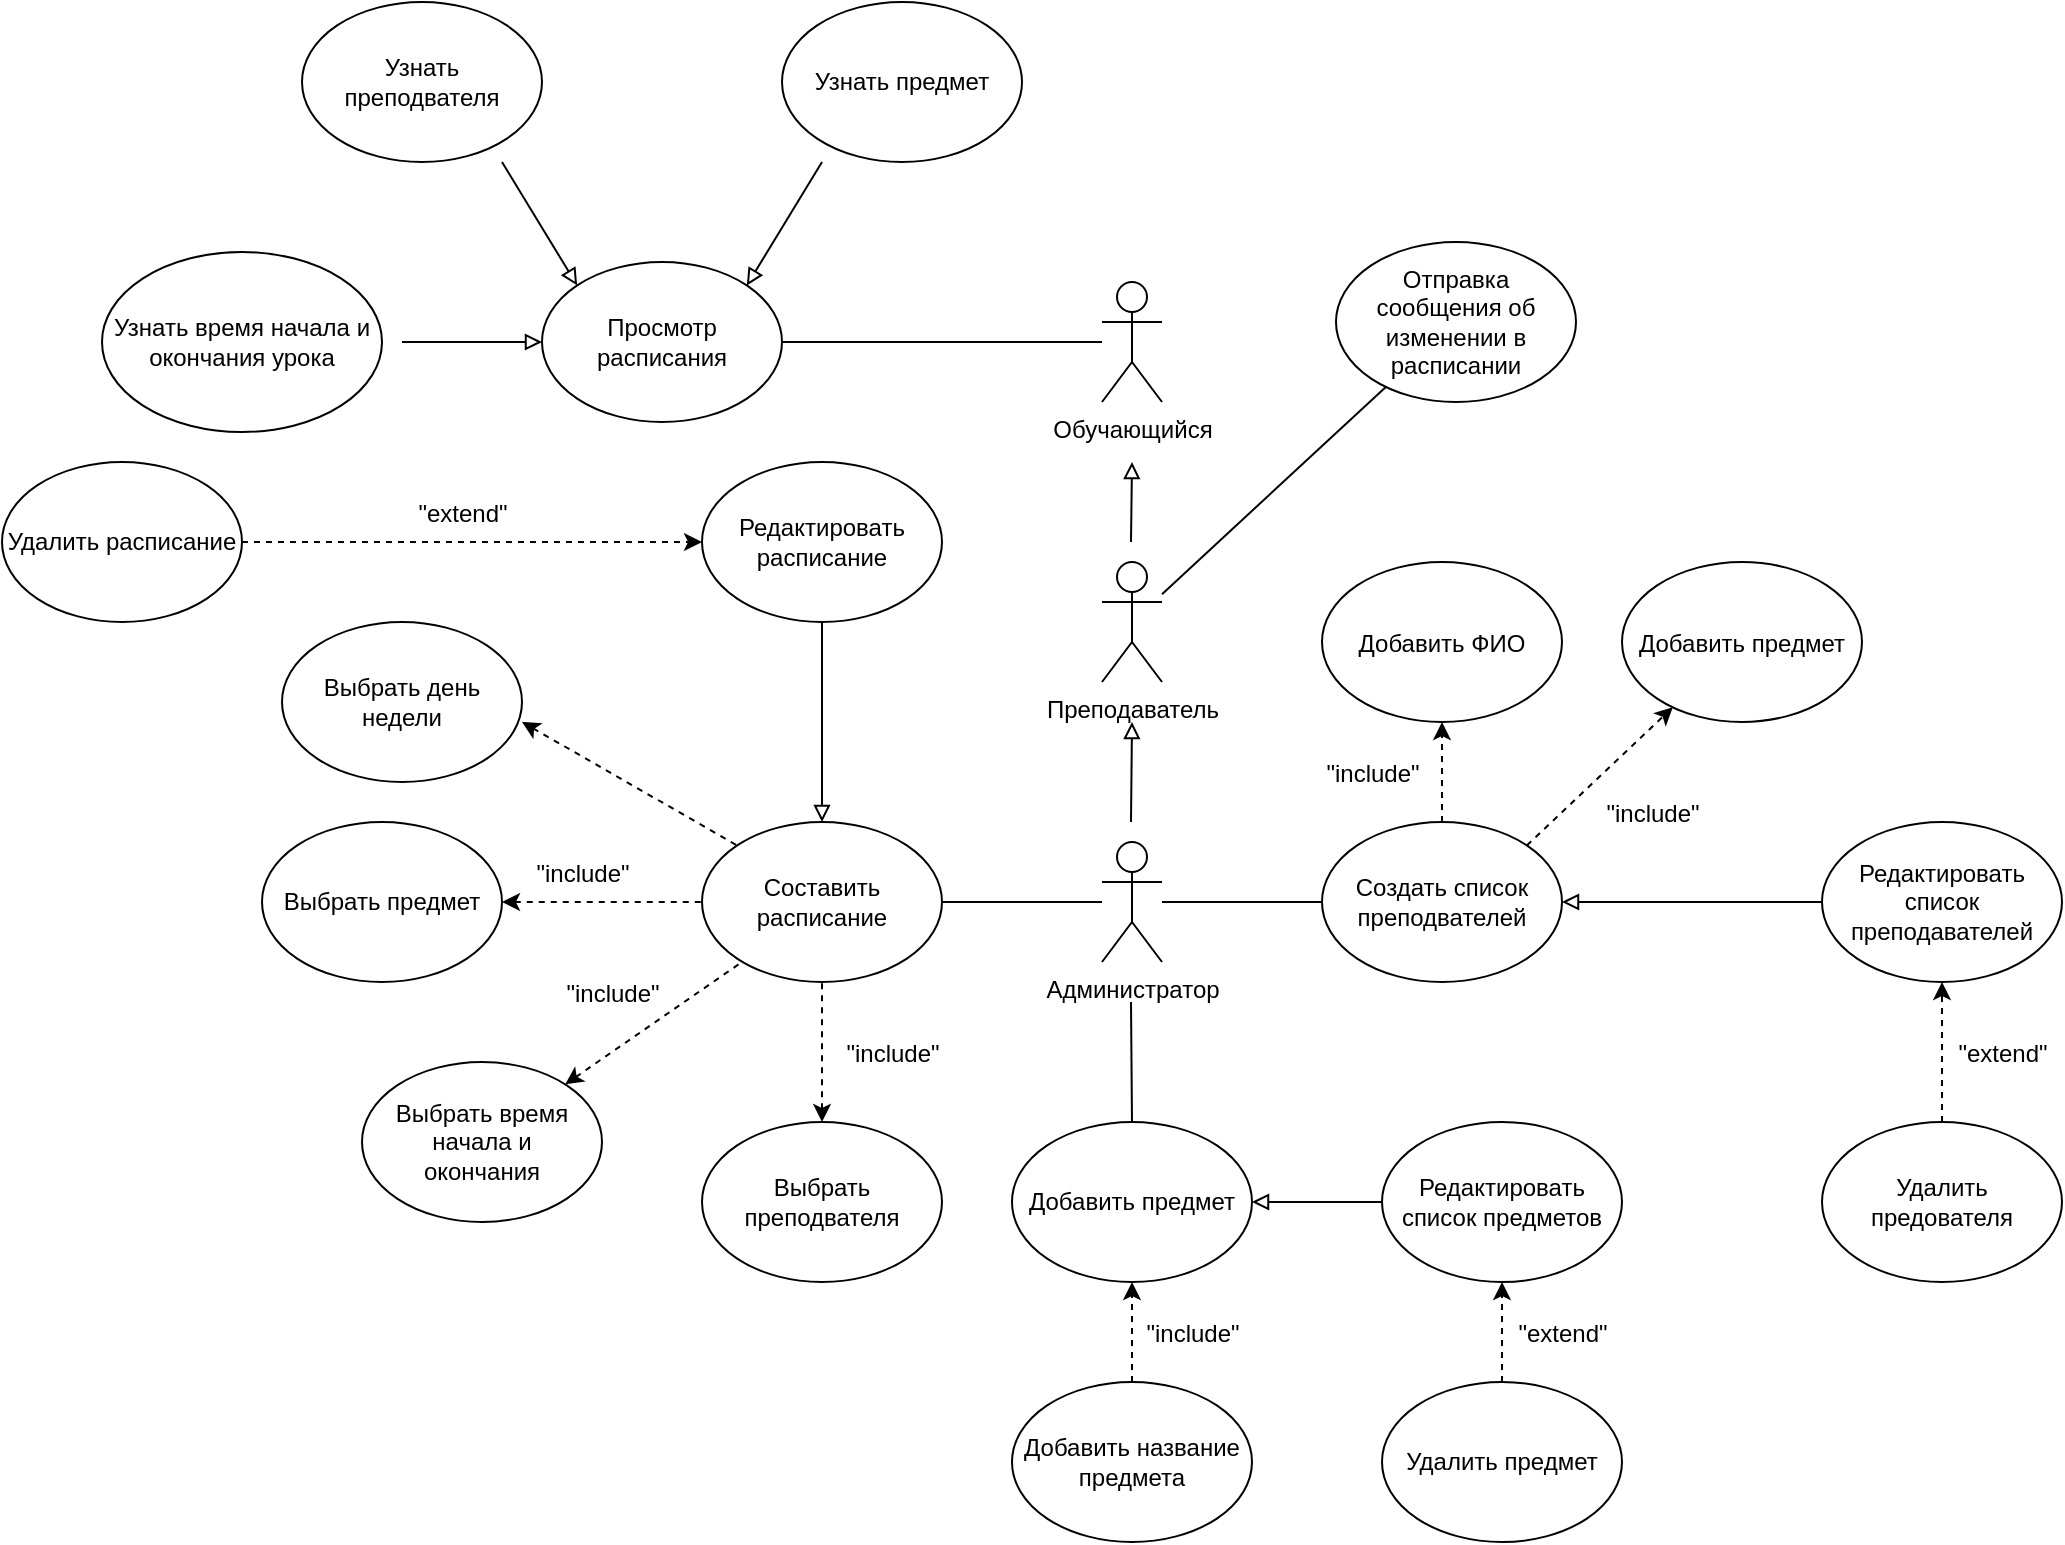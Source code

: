 <mxfile version="15.7.4" type="github"><diagram id="U9YUFdOewFuoNrLno5C7" name="Page-1"><mxGraphModel dx="1240" dy="1812" grid="1" gridSize="10" guides="1" tooltips="1" connect="1" arrows="1" fold="1" page="1" pageScale="1" pageWidth="827" pageHeight="1169" math="0" shadow="0"><root><mxCell id="0"/><mxCell id="1" parent="0"/><mxCell id="TM5iR6sep-qzJjjhXm-r-1" value="Обучающийся" style="shape=umlActor;verticalLabelPosition=bottom;verticalAlign=top;html=1;outlineConnect=0;strokeWidth=1;" vertex="1" parent="1"><mxGeometry x="590" y="70" width="30" height="60" as="geometry"/></mxCell><mxCell id="TM5iR6sep-qzJjjhXm-r-2" value="Администратор" style="shape=umlActor;verticalLabelPosition=bottom;verticalAlign=top;html=1;outlineConnect=0;strokeWidth=1;" vertex="1" parent="1"><mxGeometry x="590" y="350" width="30" height="60" as="geometry"/></mxCell><mxCell id="TM5iR6sep-qzJjjhXm-r-4" value="Просмотр расписания" style="ellipse;whiteSpace=wrap;html=1;strokeWidth=1;" vertex="1" parent="1"><mxGeometry x="310" y="60" width="120" height="80" as="geometry"/></mxCell><mxCell id="TM5iR6sep-qzJjjhXm-r-6" value="" style="endArrow=none;html=1;rounded=0;entryX=1;entryY=0.5;entryDx=0;entryDy=0;strokeWidth=1;" edge="1" parent="1" target="TM5iR6sep-qzJjjhXm-r-4"><mxGeometry width="50" height="50" relative="1" as="geometry"><mxPoint x="590" y="100" as="sourcePoint"/><mxPoint x="440" y="200" as="targetPoint"/></mxGeometry></mxCell><mxCell id="TM5iR6sep-qzJjjhXm-r-7" value="Преподаватель" style="shape=umlActor;verticalLabelPosition=bottom;verticalAlign=top;html=1;outlineConnect=0;strokeWidth=1;" vertex="1" parent="1"><mxGeometry x="590" y="210" width="30" height="60" as="geometry"/></mxCell><mxCell id="TM5iR6sep-qzJjjhXm-r-8" value="" style="endArrow=block;html=1;rounded=0;endFill=0;strokeWidth=1;" edge="1" parent="1"><mxGeometry width="50" height="50" relative="1" as="geometry"><mxPoint x="604.5" y="200" as="sourcePoint"/><mxPoint x="605" y="160" as="targetPoint"/></mxGeometry></mxCell><mxCell id="TM5iR6sep-qzJjjhXm-r-10" value="Узнать преподвателя" style="ellipse;whiteSpace=wrap;html=1;strokeWidth=1;" vertex="1" parent="1"><mxGeometry x="190" y="-70" width="120" height="80" as="geometry"/></mxCell><mxCell id="TM5iR6sep-qzJjjhXm-r-11" value="Узнать предмет" style="ellipse;whiteSpace=wrap;html=1;strokeWidth=1;" vertex="1" parent="1"><mxGeometry x="430" y="-70" width="120" height="80" as="geometry"/></mxCell><mxCell id="TM5iR6sep-qzJjjhXm-r-12" value="" style="endArrow=block;html=1;rounded=0;endFill=0;entryX=1;entryY=0;entryDx=0;entryDy=0;strokeWidth=1;" edge="1" parent="1" target="TM5iR6sep-qzJjjhXm-r-4"><mxGeometry width="50" height="50" relative="1" as="geometry"><mxPoint x="450" y="10" as="sourcePoint"/><mxPoint x="460.5" y="130" as="targetPoint"/></mxGeometry></mxCell><mxCell id="TM5iR6sep-qzJjjhXm-r-13" value="" style="endArrow=block;html=1;rounded=0;endFill=0;entryX=0;entryY=0;entryDx=0;entryDy=0;strokeWidth=1;" edge="1" parent="1" target="TM5iR6sep-qzJjjhXm-r-4"><mxGeometry width="50" height="50" relative="1" as="geometry"><mxPoint x="290" y="10" as="sourcePoint"/><mxPoint x="359.996" y="150.004" as="targetPoint"/></mxGeometry></mxCell><mxCell id="TM5iR6sep-qzJjjhXm-r-14" value="" style="endArrow=block;html=1;rounded=0;endFill=0;strokeWidth=1;" edge="1" parent="1"><mxGeometry width="50" height="50" relative="1" as="geometry"><mxPoint x="604.5" y="340" as="sourcePoint"/><mxPoint x="605" y="290" as="targetPoint"/></mxGeometry></mxCell><mxCell id="TM5iR6sep-qzJjjhXm-r-15" value="Узнать время начала и окончания урока" style="ellipse;whiteSpace=wrap;html=1;strokeWidth=1;" vertex="1" parent="1"><mxGeometry x="90" y="55" width="140" height="90" as="geometry"/></mxCell><mxCell id="TM5iR6sep-qzJjjhXm-r-16" value="" style="endArrow=block;html=1;rounded=0;endFill=0;entryX=0;entryY=0.5;entryDx=0;entryDy=0;strokeWidth=1;" edge="1" parent="1" target="TM5iR6sep-qzJjjhXm-r-4"><mxGeometry width="50" height="50" relative="1" as="geometry"><mxPoint x="240" y="100" as="sourcePoint"/><mxPoint x="337.574" y="138.284" as="targetPoint"/></mxGeometry></mxCell><mxCell id="TM5iR6sep-qzJjjhXm-r-17" value="" style="endArrow=none;html=1;rounded=0;strokeWidth=1;" edge="1" parent="1" source="TM5iR6sep-qzJjjhXm-r-18" target="TM5iR6sep-qzJjjhXm-r-7"><mxGeometry width="50" height="50" relative="1" as="geometry"><mxPoint x="520" y="240" as="sourcePoint"/><mxPoint x="580" y="240" as="targetPoint"/></mxGeometry></mxCell><mxCell id="TM5iR6sep-qzJjjhXm-r-18" value="Отправка сообщения об изменении в расписании" style="ellipse;whiteSpace=wrap;html=1;strokeWidth=1;" vertex="1" parent="1"><mxGeometry x="707" y="50" width="120" height="80" as="geometry"/></mxCell><mxCell id="TM5iR6sep-qzJjjhXm-r-19" value="Составить расписание" style="ellipse;whiteSpace=wrap;html=1;strokeWidth=1;" vertex="1" parent="1"><mxGeometry x="390" y="340" width="120" height="80" as="geometry"/></mxCell><mxCell id="TM5iR6sep-qzJjjhXm-r-20" value="Выбрать время начала и &lt;br&gt;окончания&lt;span style=&quot;color: rgba(0 , 0 , 0 , 0) ; font-family: monospace ; font-size: 0px&quot;&gt;%3CmxGraphModel%3E%3Croot%3E%3CmxCell%20id%3D%220%22%2F%3E%3CmxCell%20id%3D%221%22%20parent%3D%220%22%2F%3E%3CmxCell%20id%3D%222%22%20value%3D%22%D0%9F%D1%80%D0%BE%D1%81%D0%BC%D0%BE%D1%82%D1%80%20%D1%80%D0%B0%D1%81%D0%BF%D0%B8%D1%81%D0%B0%D0%BD%D0%B8%D1%8F%22%20style%3D%22ellipse%3BwhiteSpace%3Dwrap%3Bhtml%3D1%3B%22%20vertex%3D%221%22%20parent%3D%221%22%3E%3CmxGeometry%20x%3D%22310%22%20y%3D%2260%22%20width%3D%22120%22%20height%3D%2280%22%20as%3D%22geometry%22%2F%3E%3C%2FmxCell%3E%3C%2Froot%3E%3C%2FmxGraphModel%3E&lt;/span&gt;" style="ellipse;whiteSpace=wrap;html=1;strokeWidth=1;" vertex="1" parent="1"><mxGeometry x="220" y="460" width="120" height="80" as="geometry"/></mxCell><mxCell id="TM5iR6sep-qzJjjhXm-r-21" value="Выбрать преподвателя&lt;span style=&quot;color: rgba(0 , 0 , 0 , 0) ; font-family: monospace ; font-size: 0px&quot;&gt;%3CmxGraphModel%3E%3Croot%3E%3CmxCell%20id%3D%220%22%2F%3E%3CmxCell%20id%3D%221%22%20parent%3D%220%22%2F%3E%3CmxCell%20id%3D%222%22%20value%3D%22%D0%9F%D1%80%D0%BE%D1%81%D0%BC%D0%BE%D1%82%D1%80%20%D1%80%D0%B0%D1%81%D0%BF%D0%B8%D1%81%D0%B0%D0%BD%D0%B8%D1%8F%22%20style%3D%22ellipse%3BwhiteSpace%3Dwrap%3Bhtml%3D1%3B%22%20vertex%3D%221%22%20parent%3D%221%22%3E%3CmxGeometry%20x%3D%22310%22%20y%3D%2260%22%20width%3D%22120%22%20height%3D%2280%22%20as%3D%22geometry%22%2F%3E%3C%2FmxCell%3E%3C%2Froot%3E%3C%2FmxGraphMod&lt;/span&gt;" style="ellipse;whiteSpace=wrap;html=1;strokeWidth=1;" vertex="1" parent="1"><mxGeometry x="390" y="490" width="120" height="80" as="geometry"/></mxCell><mxCell id="TM5iR6sep-qzJjjhXm-r-22" value="Выбрать предмет&lt;span style=&quot;color: rgba(0 , 0 , 0 , 0) ; font-family: monospace ; font-size: 0px&quot;&gt;%3CmxGraphModel%3E%3Croot%3E%3CmxCell%20id%3D%220%22%2F%3E%3CmxCell%20id%3D%221%22%20parent%3D%220%22%2F%3E%3CmxCell%20id%3D%222%22%20value%3D%22%D0%9F%D1%80%D0%BE%D1%81%D0%BC%D0%BE%D1%82%D1%80%20%D1%80%D0%B0%D1%81%D0%BF%D0%B8%D1%81%D0%B0%D0%BD%D0%B8%D1%8F%22%20style%3D%22ellipse%3BwhiteSpace%3Dwrap%3Bhtml%3D1%3B%22%20vertex%3D%221%22%20parent%3D%221%22%3E%3CmxGeometry%20x%3D%22310%22%20y%3D%2260%22%20width%3D%22120%22%20height%3D%2280%22%20as%3D%22geometry%22%2F%3E%3C%2FmxCell%3E%3C%2Froot%3E%3C%2FmxGraphMod&lt;/span&gt;" style="ellipse;whiteSpace=wrap;html=1;strokeWidth=1;" vertex="1" parent="1"><mxGeometry x="170" y="340" width="120" height="80" as="geometry"/></mxCell><mxCell id="TM5iR6sep-qzJjjhXm-r-23" value="" style="endArrow=none;dashed=1;html=1;strokeWidth=1;rounded=0;endFill=0;startArrow=classic;startFill=1;exitX=1;exitY=0.5;exitDx=0;exitDy=0;entryX=0;entryY=0.5;entryDx=0;entryDy=0;" edge="1" parent="1" source="TM5iR6sep-qzJjjhXm-r-22" target="TM5iR6sep-qzJjjhXm-r-19"><mxGeometry width="50" height="50" relative="1" as="geometry"><mxPoint x="300" y="380" as="sourcePoint"/><mxPoint x="380" y="380" as="targetPoint"/></mxGeometry></mxCell><mxCell id="TM5iR6sep-qzJjjhXm-r-24" value="&lt;h3&gt;&lt;font style=&quot;font-weight: normal ; font-size: 12px&quot;&gt;&quot;include&quot;&lt;/font&gt;&lt;/h3&gt;" style="text;html=1;align=center;verticalAlign=middle;resizable=0;points=[];autosize=1;strokeColor=none;fillColor=none;strokeWidth=1;" vertex="1" parent="1"><mxGeometry x="300" y="340" width="60" height="50" as="geometry"/></mxCell><mxCell id="TM5iR6sep-qzJjjhXm-r-27" value="&lt;h3&gt;&lt;font style=&quot;font-weight: normal ; font-size: 12px&quot;&gt;&quot;include&quot;&lt;/font&gt;&lt;/h3&gt;" style="text;html=1;align=center;verticalAlign=middle;resizable=0;points=[];autosize=1;strokeColor=none;fillColor=none;rotation=0;strokeWidth=1;" vertex="1" parent="1"><mxGeometry x="315" y="400" width="60" height="50" as="geometry"/></mxCell><mxCell id="TM5iR6sep-qzJjjhXm-r-28" value="&lt;h3&gt;&lt;font style=&quot;font-weight: normal ; font-size: 12px&quot;&gt;&quot;include&quot;&lt;/font&gt;&lt;/h3&gt;" style="text;html=1;align=center;verticalAlign=middle;resizable=0;points=[];autosize=1;strokeColor=none;fillColor=none;rotation=0;strokeWidth=1;" vertex="1" parent="1"><mxGeometry x="455" y="430" width="60" height="50" as="geometry"/></mxCell><mxCell id="TM5iR6sep-qzJjjhXm-r-29" value="" style="endArrow=none;html=1;rounded=0;fontFamily=Times New Roman;exitX=1;exitY=0.5;exitDx=0;exitDy=0;strokeWidth=1;" edge="1" parent="1" source="TM5iR6sep-qzJjjhXm-r-19"><mxGeometry width="50" height="50" relative="1" as="geometry"><mxPoint x="390" y="450" as="sourcePoint"/><mxPoint x="590" y="380" as="targetPoint"/></mxGeometry></mxCell><mxCell id="TM5iR6sep-qzJjjhXm-r-30" value="" style="endArrow=none;dashed=1;html=1;strokeWidth=1;rounded=0;endFill=0;startArrow=classic;startFill=1;" edge="1" parent="1" source="TM5iR6sep-qzJjjhXm-r-20"><mxGeometry width="50" height="50" relative="1" as="geometry"><mxPoint x="320" y="410" as="sourcePoint"/><mxPoint x="410" y="410" as="targetPoint"/></mxGeometry></mxCell><mxCell id="TM5iR6sep-qzJjjhXm-r-31" value="" style="endArrow=none;dashed=1;html=1;strokeWidth=1;rounded=0;endFill=0;startArrow=classic;startFill=1;exitX=0.5;exitY=0;exitDx=0;exitDy=0;entryX=0.5;entryY=1;entryDx=0;entryDy=0;" edge="1" parent="1" source="TM5iR6sep-qzJjjhXm-r-21" target="TM5iR6sep-qzJjjhXm-r-19"><mxGeometry width="50" height="50" relative="1" as="geometry"><mxPoint x="331.619" y="481.187" as="sourcePoint"/><mxPoint x="420" y="420" as="targetPoint"/></mxGeometry></mxCell><mxCell id="TM5iR6sep-qzJjjhXm-r-32" value="&lt;font face=&quot;Helvetica&quot;&gt;Создать список преподвателей&lt;/font&gt;" style="ellipse;whiteSpace=wrap;html=1;fontFamily=Times New Roman;strokeWidth=1;" vertex="1" parent="1"><mxGeometry x="700" y="340" width="120" height="80" as="geometry"/></mxCell><mxCell id="TM5iR6sep-qzJjjhXm-r-33" value="" style="endArrow=none;html=1;rounded=0;fontFamily=Times New Roman;strokeWidth=1;entryX=0;entryY=0.5;entryDx=0;entryDy=0;" edge="1" parent="1" target="TM5iR6sep-qzJjjhXm-r-32"><mxGeometry width="50" height="50" relative="1" as="geometry"><mxPoint x="620" y="380" as="sourcePoint"/><mxPoint x="700" y="379.5" as="targetPoint"/></mxGeometry></mxCell><mxCell id="TM5iR6sep-qzJjjhXm-r-35" value="&lt;font style=&quot;font-size: 12px&quot;&gt;Добавить ФИО&lt;/font&gt;" style="ellipse;whiteSpace=wrap;html=1;fontFamily=Helvetica;fontSize=14;strokeWidth=1;" vertex="1" parent="1"><mxGeometry x="700" y="210" width="120" height="80" as="geometry"/></mxCell><mxCell id="TM5iR6sep-qzJjjhXm-r-36" value="&lt;font style=&quot;font-size: 12px&quot;&gt;Добавить предмет&lt;/font&gt;" style="ellipse;whiteSpace=wrap;html=1;fontFamily=Helvetica;fontSize=14;strokeWidth=1;" vertex="1" parent="1"><mxGeometry x="850" y="210" width="120" height="80" as="geometry"/></mxCell><mxCell id="TM5iR6sep-qzJjjhXm-r-37" value="" style="endArrow=classic;html=1;rounded=0;fontFamily=Helvetica;fontSize=12;strokeWidth=1;entryX=0.5;entryY=1;entryDx=0;entryDy=0;exitX=0.5;exitY=0;exitDx=0;exitDy=0;dashed=1;" edge="1" parent="1" source="TM5iR6sep-qzJjjhXm-r-32" target="TM5iR6sep-qzJjjhXm-r-35"><mxGeometry width="50" height="50" relative="1" as="geometry"><mxPoint x="600" y="300" as="sourcePoint"/><mxPoint x="650" y="250" as="targetPoint"/></mxGeometry></mxCell><mxCell id="TM5iR6sep-qzJjjhXm-r-38" value="" style="endArrow=classic;html=1;rounded=0;fontFamily=Helvetica;fontSize=12;strokeWidth=1;exitX=1;exitY=0;exitDx=0;exitDy=0;dashed=1;" edge="1" parent="1" source="TM5iR6sep-qzJjjhXm-r-32" target="TM5iR6sep-qzJjjhXm-r-36"><mxGeometry width="50" height="50" relative="1" as="geometry"><mxPoint x="770" y="350" as="sourcePoint"/><mxPoint x="770" y="300" as="targetPoint"/></mxGeometry></mxCell><mxCell id="TM5iR6sep-qzJjjhXm-r-39" value="&lt;h3&gt;&lt;font style=&quot;font-weight: normal ; font-size: 12px&quot;&gt;&quot;include&quot;&lt;/font&gt;&lt;/h3&gt;" style="text;html=1;align=center;verticalAlign=middle;resizable=0;points=[];autosize=1;strokeColor=none;fillColor=none;rotation=0;strokeWidth=1;" vertex="1" parent="1"><mxGeometry x="695" y="290" width="60" height="50" as="geometry"/></mxCell><mxCell id="TM5iR6sep-qzJjjhXm-r-40" value="&lt;h3&gt;&lt;font style=&quot;font-weight: normal ; font-size: 12px&quot;&gt;&quot;include&quot;&lt;/font&gt;&lt;/h3&gt;" style="text;html=1;align=center;verticalAlign=middle;resizable=0;points=[];autosize=1;strokeColor=none;fillColor=none;rotation=0;strokeWidth=1;" vertex="1" parent="1"><mxGeometry x="835" y="310" width="60" height="50" as="geometry"/></mxCell><mxCell id="TM5iR6sep-qzJjjhXm-r-41" value="Добавить предмет" style="ellipse;whiteSpace=wrap;html=1;fontFamily=Helvetica;fontSize=12;strokeWidth=1;" vertex="1" parent="1"><mxGeometry x="545" y="490" width="120" height="80" as="geometry"/></mxCell><mxCell id="TM5iR6sep-qzJjjhXm-r-42" value="" style="endArrow=none;html=1;rounded=0;fontFamily=Helvetica;fontSize=12;strokeWidth=1;exitX=0.5;exitY=0;exitDx=0;exitDy=0;" edge="1" parent="1" source="TM5iR6sep-qzJjjhXm-r-41"><mxGeometry width="50" height="50" relative="1" as="geometry"><mxPoint x="604.5" y="480" as="sourcePoint"/><mxPoint x="604.5" y="430" as="targetPoint"/></mxGeometry></mxCell><mxCell id="TM5iR6sep-qzJjjhXm-r-45" value="" style="edgeStyle=orthogonalEdgeStyle;rounded=0;orthogonalLoop=1;jettySize=auto;html=1;fontFamily=Helvetica;fontSize=12;startArrow=none;startFill=0;endArrow=classic;endFill=1;strokeWidth=1;dashed=1;" edge="1" parent="1" source="TM5iR6sep-qzJjjhXm-r-44" target="TM5iR6sep-qzJjjhXm-r-41"><mxGeometry relative="1" as="geometry"/></mxCell><mxCell id="TM5iR6sep-qzJjjhXm-r-44" value="Добавить название предмета" style="ellipse;whiteSpace=wrap;html=1;fontFamily=Helvetica;fontSize=12;strokeWidth=1;" vertex="1" parent="1"><mxGeometry x="545" y="620" width="120" height="80" as="geometry"/></mxCell><mxCell id="TM5iR6sep-qzJjjhXm-r-46" value="&lt;h3&gt;&lt;font style=&quot;font-weight: normal ; font-size: 12px&quot;&gt;&quot;include&quot;&lt;/font&gt;&lt;/h3&gt;" style="text;html=1;align=center;verticalAlign=middle;resizable=0;points=[];autosize=1;strokeColor=none;fillColor=none;rotation=0;strokeWidth=1;" vertex="1" parent="1"><mxGeometry x="605" y="570" width="60" height="50" as="geometry"/></mxCell><mxCell id="TM5iR6sep-qzJjjhXm-r-47" value="Редактировать расписание" style="ellipse;whiteSpace=wrap;html=1;fontFamily=Helvetica;fontSize=12;strokeWidth=1;" vertex="1" parent="1"><mxGeometry x="390" y="160" width="120" height="80" as="geometry"/></mxCell><mxCell id="TM5iR6sep-qzJjjhXm-r-48" value="" style="endArrow=block;html=1;rounded=0;fontFamily=Helvetica;fontSize=12;strokeWidth=1;exitX=0.5;exitY=1;exitDx=0;exitDy=0;endFill=0;" edge="1" parent="1" source="TM5iR6sep-qzJjjhXm-r-47" target="TM5iR6sep-qzJjjhXm-r-19"><mxGeometry width="50" height="50" relative="1" as="geometry"><mxPoint x="560" y="420" as="sourcePoint"/><mxPoint x="610" y="370" as="targetPoint"/></mxGeometry></mxCell><mxCell id="TM5iR6sep-qzJjjhXm-r-59" value="" style="edgeStyle=orthogonalEdgeStyle;rounded=0;orthogonalLoop=1;jettySize=auto;html=1;dashed=1;fontFamily=Helvetica;fontSize=12;startArrow=none;startFill=0;endArrow=classic;endFill=1;strokeWidth=1;entryX=0;entryY=0.5;entryDx=0;entryDy=0;" edge="1" parent="1" source="TM5iR6sep-qzJjjhXm-r-49" target="TM5iR6sep-qzJjjhXm-r-47"><mxGeometry relative="1" as="geometry"><mxPoint x="300" y="200" as="targetPoint"/></mxGeometry></mxCell><mxCell id="TM5iR6sep-qzJjjhXm-r-49" value="Удалить расписание" style="ellipse;whiteSpace=wrap;html=1;fontFamily=Helvetica;fontSize=12;strokeWidth=1;" vertex="1" parent="1"><mxGeometry x="40" y="160" width="120" height="80" as="geometry"/></mxCell><mxCell id="TM5iR6sep-qzJjjhXm-r-50" value="Выбрать день недели" style="ellipse;whiteSpace=wrap;html=1;strokeWidth=1;" vertex="1" parent="1"><mxGeometry x="180" y="240" width="120" height="80" as="geometry"/></mxCell><mxCell id="TM5iR6sep-qzJjjhXm-r-51" value="" style="endArrow=none;dashed=1;html=1;strokeWidth=1;rounded=0;endFill=0;startArrow=classic;startFill=1;entryX=0;entryY=0;entryDx=0;entryDy=0;" edge="1" parent="1" target="TM5iR6sep-qzJjjhXm-r-19"><mxGeometry width="50" height="50" relative="1" as="geometry"><mxPoint x="300" y="290" as="sourcePoint"/><mxPoint x="400" y="390" as="targetPoint"/></mxGeometry></mxCell><mxCell id="TM5iR6sep-qzJjjhXm-r-53" value="Редактировать список преподавателей" style="ellipse;whiteSpace=wrap;html=1;fontFamily=Helvetica;fontSize=12;strokeWidth=1;" vertex="1" parent="1"><mxGeometry x="950" y="340" width="120" height="80" as="geometry"/></mxCell><mxCell id="TM5iR6sep-qzJjjhXm-r-54" value="Удалить предователя" style="ellipse;whiteSpace=wrap;html=1;fontFamily=Helvetica;fontSize=12;strokeWidth=1;" vertex="1" parent="1"><mxGeometry x="950" y="490" width="120" height="80" as="geometry"/></mxCell><mxCell id="TM5iR6sep-qzJjjhXm-r-55" value="" style="endArrow=block;html=1;rounded=0;fontFamily=Helvetica;fontSize=12;strokeWidth=1;entryX=1;entryY=0.5;entryDx=0;entryDy=0;exitX=0;exitY=0.5;exitDx=0;exitDy=0;endFill=0;" edge="1" parent="1" source="TM5iR6sep-qzJjjhXm-r-53" target="TM5iR6sep-qzJjjhXm-r-32"><mxGeometry width="50" height="50" relative="1" as="geometry"><mxPoint x="580" y="480" as="sourcePoint"/><mxPoint x="630" y="430" as="targetPoint"/></mxGeometry></mxCell><mxCell id="TM5iR6sep-qzJjjhXm-r-56" value="" style="endArrow=classic;html=1;rounded=0;fontFamily=Helvetica;fontSize=12;strokeWidth=1;entryX=0.5;entryY=1;entryDx=0;entryDy=0;exitX=0.5;exitY=0;exitDx=0;exitDy=0;dashed=1;" edge="1" parent="1" source="TM5iR6sep-qzJjjhXm-r-54" target="TM5iR6sep-qzJjjhXm-r-53"><mxGeometry width="50" height="50" relative="1" as="geometry"><mxPoint x="1020" y="430" as="sourcePoint"/><mxPoint x="820" y="420" as="targetPoint"/></mxGeometry></mxCell><mxCell id="TM5iR6sep-qzJjjhXm-r-57" value="&lt;h3&gt;&lt;font style=&quot;font-weight: normal ; font-size: 12px&quot;&gt;&quot;extend&quot;&lt;/font&gt;&lt;/h3&gt;" style="text;html=1;align=center;verticalAlign=middle;resizable=0;points=[];autosize=1;strokeColor=none;fillColor=none;rotation=0;strokeWidth=1;" vertex="1" parent="1"><mxGeometry x="1010" y="430" width="60" height="50" as="geometry"/></mxCell><mxCell id="TM5iR6sep-qzJjjhXm-r-60" value="&lt;h3&gt;&lt;font style=&quot;font-weight: normal ; font-size: 12px&quot;&gt;&quot;extend&quot;&lt;/font&gt;&lt;/h3&gt;" style="text;html=1;align=center;verticalAlign=middle;resizable=0;points=[];autosize=1;strokeColor=none;fillColor=none;rotation=0;strokeWidth=1;" vertex="1" parent="1"><mxGeometry x="240" y="160" width="60" height="50" as="geometry"/></mxCell><mxCell id="TM5iR6sep-qzJjjhXm-r-63" value="" style="edgeStyle=orthogonalEdgeStyle;rounded=0;orthogonalLoop=1;jettySize=auto;html=1;fontFamily=Helvetica;fontSize=12;startArrow=none;startFill=0;endArrow=block;endFill=0;strokeWidth=1;" edge="1" parent="1" source="TM5iR6sep-qzJjjhXm-r-62" target="TM5iR6sep-qzJjjhXm-r-41"><mxGeometry relative="1" as="geometry"/></mxCell><mxCell id="TM5iR6sep-qzJjjhXm-r-62" value="Редактировать список предметов" style="ellipse;whiteSpace=wrap;html=1;fontFamily=Helvetica;fontSize=12;strokeWidth=1;" vertex="1" parent="1"><mxGeometry x="730" y="490" width="120" height="80" as="geometry"/></mxCell><mxCell id="TM5iR6sep-qzJjjhXm-r-65" value="" style="edgeStyle=orthogonalEdgeStyle;rounded=0;orthogonalLoop=1;jettySize=auto;html=1;fontFamily=Helvetica;fontSize=12;startArrow=none;startFill=0;endArrow=classic;endFill=1;strokeWidth=1;dashed=1;" edge="1" parent="1" source="TM5iR6sep-qzJjjhXm-r-64" target="TM5iR6sep-qzJjjhXm-r-62"><mxGeometry relative="1" as="geometry"/></mxCell><mxCell id="TM5iR6sep-qzJjjhXm-r-64" value="Удалить предмет" style="ellipse;whiteSpace=wrap;html=1;fontFamily=Helvetica;fontSize=12;strokeWidth=1;" vertex="1" parent="1"><mxGeometry x="730" y="620" width="120" height="80" as="geometry"/></mxCell><mxCell id="TM5iR6sep-qzJjjhXm-r-66" value="&lt;h3&gt;&lt;font style=&quot;font-weight: normal ; font-size: 12px&quot;&gt;&quot;extend&quot;&lt;/font&gt;&lt;/h3&gt;" style="text;html=1;align=center;verticalAlign=middle;resizable=0;points=[];autosize=1;strokeColor=none;fillColor=none;rotation=0;strokeWidth=1;" vertex="1" parent="1"><mxGeometry x="790" y="570" width="60" height="50" as="geometry"/></mxCell></root></mxGraphModel></diagram></mxfile>